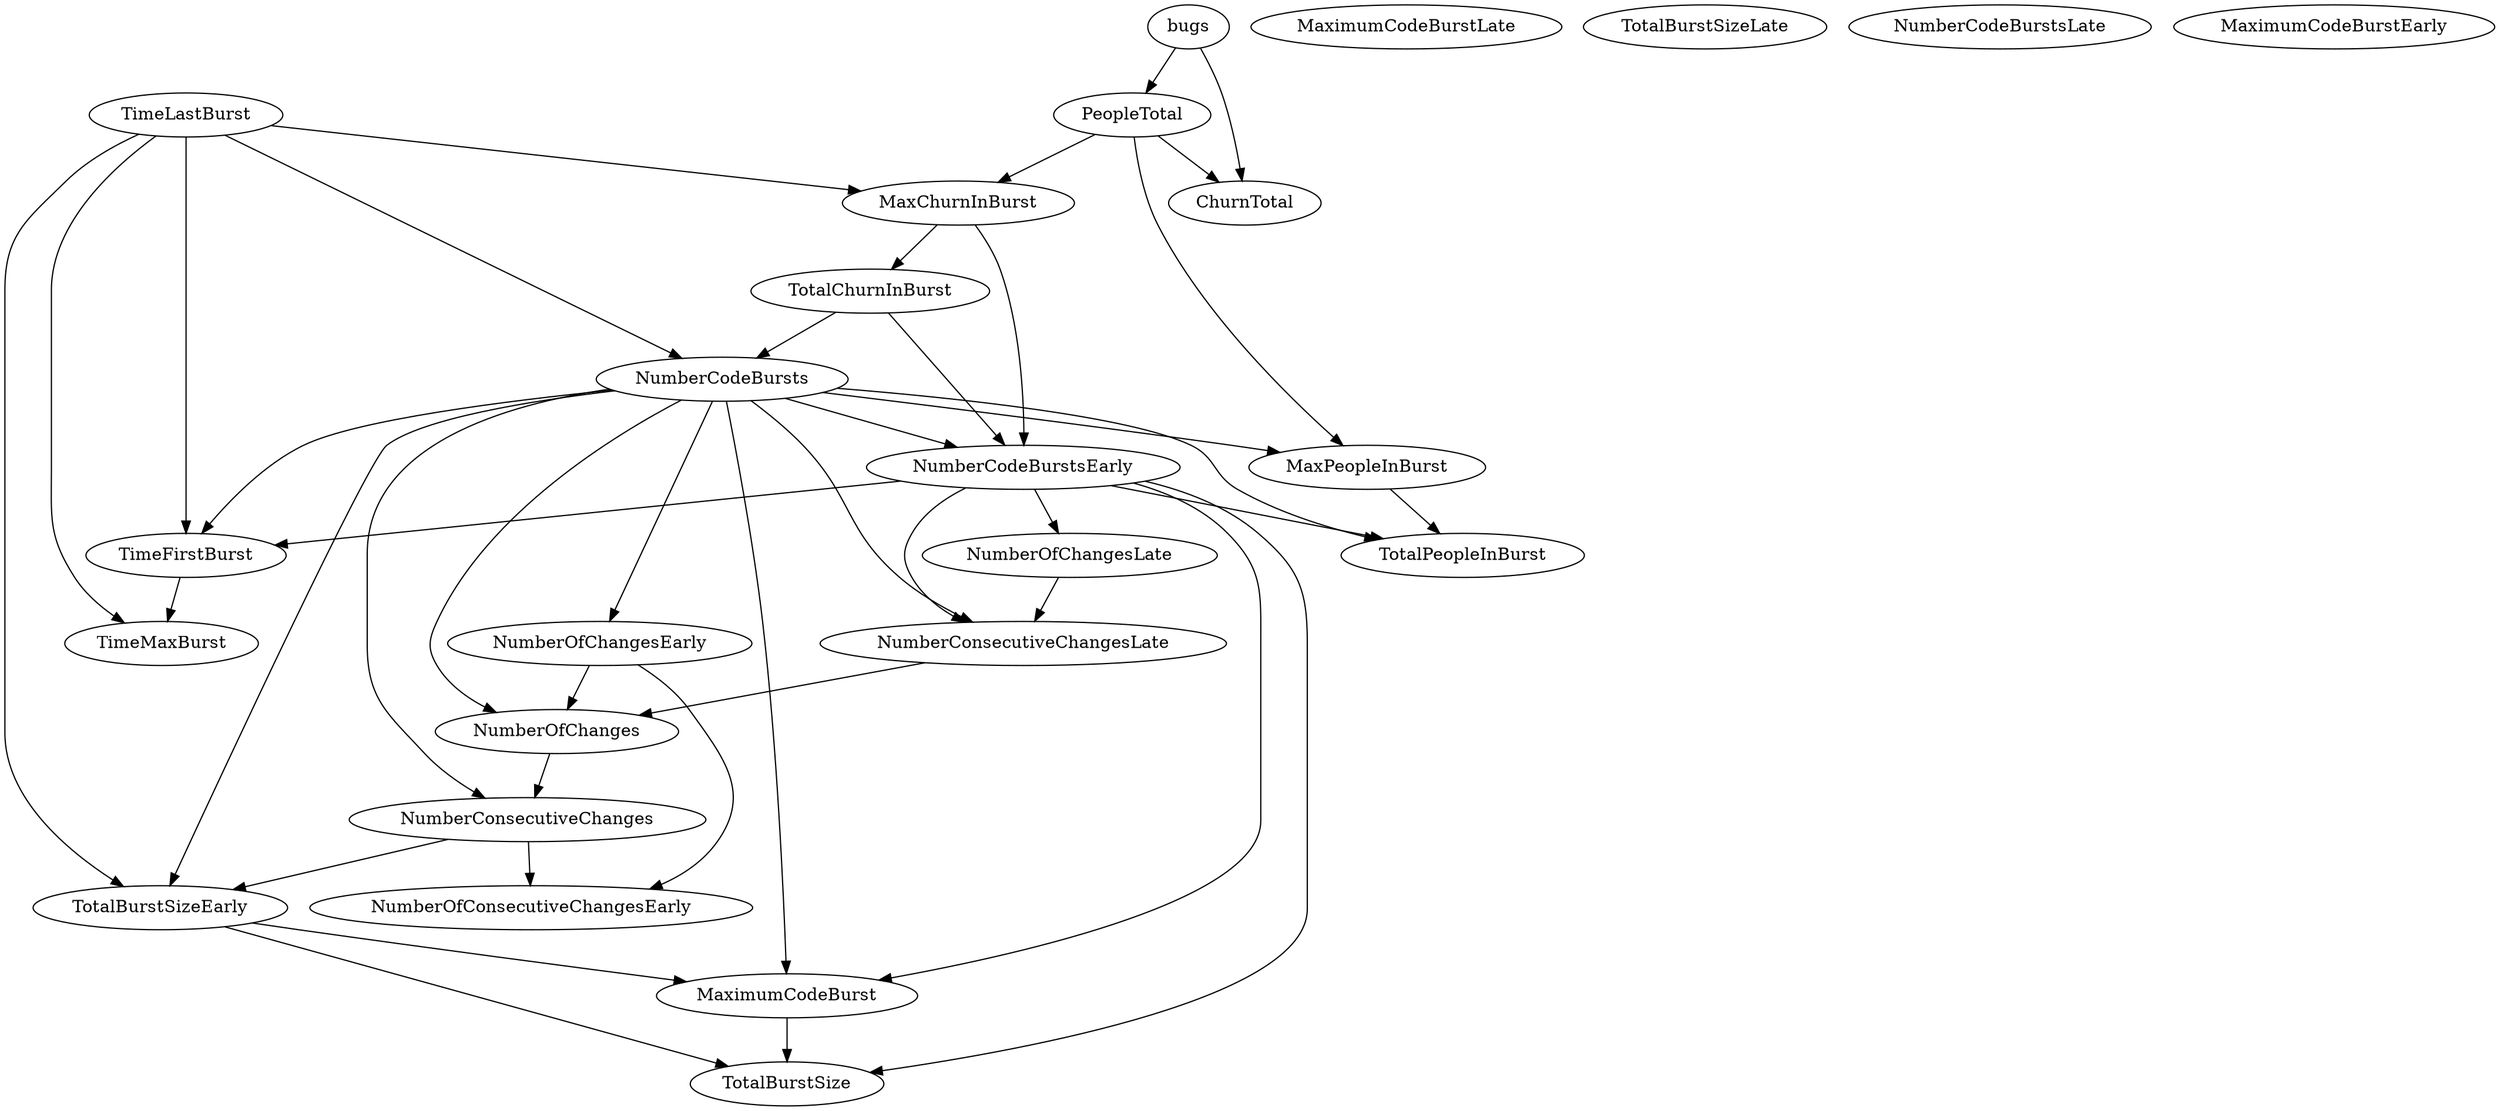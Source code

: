 digraph {
   TotalPeopleInBurst;
   MaximumCodeBurstLate;
   NumberOfChanges;
   MaxPeopleInBurst;
   TotalBurstSizeLate;
   NumberCodeBurstsLate;
   NumberOfChangesLate;
   NumberOfChangesEarly;
   MaxChurnInBurst;
   MaximumCodeBurstEarly;
   NumberCodeBurstsEarly;
   TimeFirstBurst;
   TotalChurnInBurst;
   ChurnTotal;
   MaximumCodeBurst;
   NumberOfConsecutiveChangesEarly;
   NumberConsecutiveChangesLate;
   TotalBurstSizeEarly;
   TotalBurstSize;
   TimeMaxBurst;
   NumberConsecutiveChanges;
   TimeLastBurst;
   NumberCodeBursts;
   PeopleTotal;
   bugs;
   NumberOfChanges -> NumberConsecutiveChanges;
   MaxPeopleInBurst -> TotalPeopleInBurst;
   NumberOfChangesLate -> NumberConsecutiveChangesLate;
   NumberOfChangesEarly -> NumberOfChanges;
   NumberOfChangesEarly -> NumberOfConsecutiveChangesEarly;
   MaxChurnInBurst -> NumberCodeBurstsEarly;
   MaxChurnInBurst -> TotalChurnInBurst;
   NumberCodeBurstsEarly -> TotalPeopleInBurst;
   NumberCodeBurstsEarly -> NumberOfChangesLate;
   NumberCodeBurstsEarly -> TimeFirstBurst;
   NumberCodeBurstsEarly -> MaximumCodeBurst;
   NumberCodeBurstsEarly -> NumberConsecutiveChangesLate;
   NumberCodeBurstsEarly -> TotalBurstSize;
   TimeFirstBurst -> TimeMaxBurst;
   TotalChurnInBurst -> NumberCodeBurstsEarly;
   TotalChurnInBurst -> NumberCodeBursts;
   MaximumCodeBurst -> TotalBurstSize;
   NumberConsecutiveChangesLate -> NumberOfChanges;
   TotalBurstSizeEarly -> MaximumCodeBurst;
   TotalBurstSizeEarly -> TotalBurstSize;
   NumberConsecutiveChanges -> NumberOfConsecutiveChangesEarly;
   NumberConsecutiveChanges -> TotalBurstSizeEarly;
   TimeLastBurst -> MaxChurnInBurst;
   TimeLastBurst -> TimeFirstBurst;
   TimeLastBurst -> TotalBurstSizeEarly;
   TimeLastBurst -> TimeMaxBurst;
   TimeLastBurst -> NumberCodeBursts;
   NumberCodeBursts -> TotalPeopleInBurst;
   NumberCodeBursts -> NumberOfChanges;
   NumberCodeBursts -> MaxPeopleInBurst;
   NumberCodeBursts -> NumberOfChangesEarly;
   NumberCodeBursts -> NumberCodeBurstsEarly;
   NumberCodeBursts -> TimeFirstBurst;
   NumberCodeBursts -> MaximumCodeBurst;
   NumberCodeBursts -> NumberConsecutiveChangesLate;
   NumberCodeBursts -> TotalBurstSizeEarly;
   NumberCodeBursts -> NumberConsecutiveChanges;
   PeopleTotal -> MaxPeopleInBurst;
   PeopleTotal -> MaxChurnInBurst;
   PeopleTotal -> ChurnTotal;
   bugs -> ChurnTotal;
   bugs -> PeopleTotal;
}
